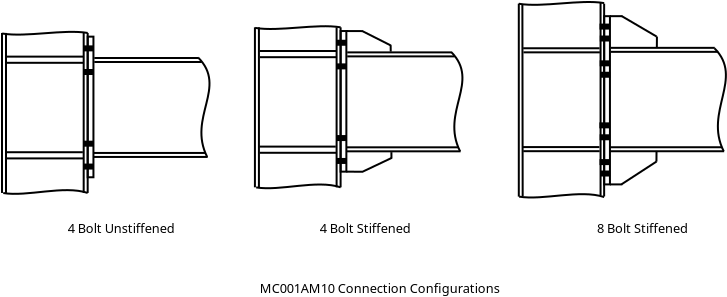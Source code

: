 <?xml version="1.0" encoding="UTF-8"?>
<dia:diagram xmlns:dia="http://www.lysator.liu.se/~alla/dia/">
  <dia:layer name="Background" visible="true" active="true">
    <dia:object type="Standard - Line" version="0" id="O0">
      <dia:attribute name="obj_pos">
        <dia:point val="4.73,6.253"/>
      </dia:attribute>
      <dia:attribute name="obj_bb">
        <dia:rectangle val="4.68,6.203;9.98,6.303"/>
      </dia:attribute>
      <dia:attribute name="conn_endpoints">
        <dia:point val="4.73,6.253"/>
        <dia:point val="9.93,6.253"/>
      </dia:attribute>
      <dia:attribute name="numcp">
        <dia:int val="1"/>
      </dia:attribute>
    </dia:object>
    <dia:object type="Standard - Line" version="0" id="O1">
      <dia:attribute name="obj_pos">
        <dia:point val="4.7,11.2"/>
      </dia:attribute>
      <dia:attribute name="obj_bb">
        <dia:rectangle val="4.65,11.15;10.45,11.25"/>
      </dia:attribute>
      <dia:attribute name="conn_endpoints">
        <dia:point val="4.7,11.2"/>
        <dia:point val="10.4,11.2"/>
      </dia:attribute>
      <dia:attribute name="numcp">
        <dia:int val="1"/>
      </dia:attribute>
    </dia:object>
    <dia:object type="Standard - Box" version="0" id="O2">
      <dia:attribute name="obj_pos">
        <dia:point val="4.4,5.185"/>
      </dia:attribute>
      <dia:attribute name="obj_bb">
        <dia:rectangle val="4.35,5.135;4.738,12.266"/>
      </dia:attribute>
      <dia:attribute name="elem_corner">
        <dia:point val="4.4,5.185"/>
      </dia:attribute>
      <dia:attribute name="elem_width">
        <dia:real val="0.288"/>
      </dia:attribute>
      <dia:attribute name="elem_height">
        <dia:real val="7.031"/>
      </dia:attribute>
      <dia:attribute name="show_background">
        <dia:boolean val="true"/>
      </dia:attribute>
    </dia:object>
    <dia:object type="Standard - Line" version="0" id="O3">
      <dia:attribute name="obj_pos">
        <dia:point val="4.73,6.453"/>
      </dia:attribute>
      <dia:attribute name="obj_bb">
        <dia:rectangle val="4.68,6.403;10.154,6.503"/>
      </dia:attribute>
      <dia:attribute name="conn_endpoints">
        <dia:point val="4.73,6.453"/>
        <dia:point val="10.104,6.453"/>
      </dia:attribute>
      <dia:attribute name="numcp">
        <dia:int val="1"/>
      </dia:attribute>
    </dia:object>
    <dia:object type="Standard - Line" version="0" id="O4">
      <dia:attribute name="obj_pos">
        <dia:point val="4.7,11"/>
      </dia:attribute>
      <dia:attribute name="obj_bb">
        <dia:rectangle val="4.65,10.95;10.35,11.05"/>
      </dia:attribute>
      <dia:attribute name="conn_endpoints">
        <dia:point val="4.7,11"/>
        <dia:point val="10.3,11"/>
      </dia:attribute>
      <dia:attribute name="numcp">
        <dia:int val="1"/>
      </dia:attribute>
    </dia:object>
    <dia:object type="Standard - BezierLine" version="0" id="O5">
      <dia:attribute name="obj_pos">
        <dia:point val="9.92,6.226"/>
      </dia:attribute>
      <dia:attribute name="obj_bb">
        <dia:rectangle val="9.85,6.155;10.541,11.267"/>
      </dia:attribute>
      <dia:attribute name="bez_points">
        <dia:point val="9.92,6.226"/>
        <dia:point val="11.42,7.726"/>
        <dia:point val="9.374,9.2"/>
        <dia:point val="10.374,11.2"/>
      </dia:attribute>
      <dia:attribute name="corner_types">
        <dia:enum val="0"/>
        <dia:enum val="0"/>
      </dia:attribute>
    </dia:object>
    <dia:object type="Standard - Box" version="0" id="O6">
      <dia:attribute name="obj_pos">
        <dia:point val="4.23,5.672"/>
      </dia:attribute>
      <dia:attribute name="obj_bb">
        <dia:rectangle val="4.18,5.622;4.68,5.922"/>
      </dia:attribute>
      <dia:attribute name="elem_corner">
        <dia:point val="4.23,5.672"/>
      </dia:attribute>
      <dia:attribute name="elem_width">
        <dia:real val="0.4"/>
      </dia:attribute>
      <dia:attribute name="elem_height">
        <dia:real val="0.2"/>
      </dia:attribute>
      <dia:attribute name="border_width">
        <dia:real val="0.1"/>
      </dia:attribute>
      <dia:attribute name="inner_color">
        <dia:color val="#000000"/>
      </dia:attribute>
      <dia:attribute name="show_background">
        <dia:boolean val="true"/>
      </dia:attribute>
    </dia:object>
    <dia:object type="Standard - Box" version="0" id="O7">
      <dia:attribute name="obj_pos">
        <dia:point val="4.245,10.437"/>
      </dia:attribute>
      <dia:attribute name="obj_bb">
        <dia:rectangle val="4.195,10.387;4.695,10.687"/>
      </dia:attribute>
      <dia:attribute name="elem_corner">
        <dia:point val="4.245,10.437"/>
      </dia:attribute>
      <dia:attribute name="elem_width">
        <dia:real val="0.4"/>
      </dia:attribute>
      <dia:attribute name="elem_height">
        <dia:real val="0.2"/>
      </dia:attribute>
      <dia:attribute name="border_width">
        <dia:real val="0.1"/>
      </dia:attribute>
      <dia:attribute name="inner_color">
        <dia:color val="#000000"/>
      </dia:attribute>
      <dia:attribute name="show_background">
        <dia:boolean val="true"/>
      </dia:attribute>
    </dia:object>
    <dia:object type="Standard - Box" version="0" id="O8">
      <dia:attribute name="obj_pos">
        <dia:point val="4.245,11.581"/>
      </dia:attribute>
      <dia:attribute name="obj_bb">
        <dia:rectangle val="4.195,11.531;4.695,11.831"/>
      </dia:attribute>
      <dia:attribute name="elem_corner">
        <dia:point val="4.245,11.581"/>
      </dia:attribute>
      <dia:attribute name="elem_width">
        <dia:real val="0.4"/>
      </dia:attribute>
      <dia:attribute name="elem_height">
        <dia:real val="0.2"/>
      </dia:attribute>
      <dia:attribute name="border_width">
        <dia:real val="0.1"/>
      </dia:attribute>
      <dia:attribute name="inner_color">
        <dia:color val="#000000"/>
      </dia:attribute>
      <dia:attribute name="show_background">
        <dia:boolean val="true"/>
      </dia:attribute>
    </dia:object>
    <dia:object type="Standard - Line" version="0" id="O9">
      <dia:attribute name="obj_pos">
        <dia:point val="4.2,5"/>
      </dia:attribute>
      <dia:attribute name="obj_bb">
        <dia:rectangle val="4.15,4.95;4.25,13.05"/>
      </dia:attribute>
      <dia:attribute name="conn_endpoints">
        <dia:point val="4.2,5"/>
        <dia:point val="4.2,13"/>
      </dia:attribute>
      <dia:attribute name="numcp">
        <dia:int val="1"/>
      </dia:attribute>
    </dia:object>
    <dia:object type="Standard - Line" version="0" id="O10">
      <dia:attribute name="obj_pos">
        <dia:point val="4.4,5"/>
      </dia:attribute>
      <dia:attribute name="obj_bb">
        <dia:rectangle val="4.35,4.95;4.45,13.05"/>
      </dia:attribute>
      <dia:attribute name="conn_endpoints">
        <dia:point val="4.4,5"/>
        <dia:point val="4.4,13"/>
      </dia:attribute>
      <dia:attribute name="numcp">
        <dia:int val="1"/>
      </dia:attribute>
    </dia:object>
    <dia:object type="Standard - Line" version="0" id="O11">
      <dia:attribute name="obj_pos">
        <dia:point val="0.116,5"/>
      </dia:attribute>
      <dia:attribute name="obj_bb">
        <dia:rectangle val="0.066,4.95;0.166,13.05"/>
      </dia:attribute>
      <dia:attribute name="conn_endpoints">
        <dia:point val="0.116,5"/>
        <dia:point val="0.116,13"/>
      </dia:attribute>
      <dia:attribute name="numcp">
        <dia:int val="1"/>
      </dia:attribute>
    </dia:object>
    <dia:object type="Standard - Line" version="0" id="O12">
      <dia:attribute name="obj_pos">
        <dia:point val="0.316,5"/>
      </dia:attribute>
      <dia:attribute name="obj_bb">
        <dia:rectangle val="0.266,4.95;0.366,13.05"/>
      </dia:attribute>
      <dia:attribute name="conn_endpoints">
        <dia:point val="0.316,5"/>
        <dia:point val="0.316,13"/>
      </dia:attribute>
      <dia:attribute name="numcp">
        <dia:int val="1"/>
      </dia:attribute>
    </dia:object>
    <dia:object type="Standard - BezierLine" version="0" id="O13">
      <dia:attribute name="obj_pos">
        <dia:point val="0.128,5.029"/>
      </dia:attribute>
      <dia:attribute name="obj_bb">
        <dia:rectangle val="0.07,4.895;4.458,5.134"/>
      </dia:attribute>
      <dia:attribute name="bez_points">
        <dia:point val="0.128,5.029"/>
        <dia:point val="1.328,5.229"/>
        <dia:point val="3.2,4.8"/>
        <dia:point val="4.4,5"/>
      </dia:attribute>
      <dia:attribute name="corner_types">
        <dia:enum val="0"/>
        <dia:enum val="0"/>
      </dia:attribute>
    </dia:object>
    <dia:object type="Standard - BezierLine" version="0" id="O14">
      <dia:attribute name="obj_pos">
        <dia:point val="0.178,13.004"/>
      </dia:attribute>
      <dia:attribute name="obj_bb">
        <dia:rectangle val="0.12,12.81;4.463,13.096"/>
      </dia:attribute>
      <dia:attribute name="bez_points">
        <dia:point val="0.178,13.004"/>
        <dia:point val="1.378,13.204"/>
        <dia:point val="3.2,12.6"/>
        <dia:point val="4.4,13"/>
      </dia:attribute>
      <dia:attribute name="corner_types">
        <dia:enum val="0"/>
        <dia:enum val="0"/>
      </dia:attribute>
    </dia:object>
    <dia:object type="Standard - Text" version="1" id="O15">
      <dia:attribute name="obj_pos">
        <dia:point val="3.404,15"/>
      </dia:attribute>
      <dia:attribute name="obj_bb">
        <dia:rectangle val="3.404,14.36;8.464,15.133"/>
      </dia:attribute>
      <dia:attribute name="text">
        <dia:composite type="text">
          <dia:attribute name="string">
            <dia:string>#4 Bolt Unstiffened#</dia:string>
          </dia:attribute>
          <dia:attribute name="font">
            <dia:font family="sans" style="0" name="Helvetica"/>
          </dia:attribute>
          <dia:attribute name="height">
            <dia:real val="0.8"/>
          </dia:attribute>
          <dia:attribute name="pos">
            <dia:point val="3.404,15"/>
          </dia:attribute>
          <dia:attribute name="color">
            <dia:color val="#000000"/>
          </dia:attribute>
          <dia:attribute name="alignment">
            <dia:enum val="0"/>
          </dia:attribute>
        </dia:composite>
      </dia:attribute>
      <dia:attribute name="valign">
        <dia:enum val="3"/>
      </dia:attribute>
    </dia:object>
    <dia:object type="Standard - Box" version="0" id="O16">
      <dia:attribute name="obj_pos">
        <dia:point val="4.225,6.853"/>
      </dia:attribute>
      <dia:attribute name="obj_bb">
        <dia:rectangle val="4.175,6.803;4.675,7.103"/>
      </dia:attribute>
      <dia:attribute name="elem_corner">
        <dia:point val="4.225,6.853"/>
      </dia:attribute>
      <dia:attribute name="elem_width">
        <dia:real val="0.4"/>
      </dia:attribute>
      <dia:attribute name="elem_height">
        <dia:real val="0.2"/>
      </dia:attribute>
      <dia:attribute name="border_width">
        <dia:real val="0.1"/>
      </dia:attribute>
      <dia:attribute name="inner_color">
        <dia:color val="#000000"/>
      </dia:attribute>
      <dia:attribute name="show_background">
        <dia:boolean val="true"/>
      </dia:attribute>
    </dia:object>
    <dia:group>
      <dia:object type="Standard - Line" version="0" id="O17">
        <dia:attribute name="obj_pos">
          <dia:point val="0.348,6.184"/>
        </dia:attribute>
        <dia:attribute name="obj_bb">
          <dia:rectangle val="0.298,6.134;4.22,6.234"/>
        </dia:attribute>
        <dia:attribute name="conn_endpoints">
          <dia:point val="0.348,6.184"/>
          <dia:point val="4.17,6.184"/>
        </dia:attribute>
        <dia:attribute name="numcp">
          <dia:int val="1"/>
        </dia:attribute>
      </dia:object>
      <dia:object type="Standard - Line" version="0" id="O18">
        <dia:attribute name="obj_pos">
          <dia:point val="0.364,6.493"/>
        </dia:attribute>
        <dia:attribute name="obj_bb">
          <dia:rectangle val="0.314,6.443;4.236,6.543"/>
        </dia:attribute>
        <dia:attribute name="conn_endpoints">
          <dia:point val="0.364,6.493"/>
          <dia:point val="4.186,6.493"/>
        </dia:attribute>
        <dia:attribute name="numcp">
          <dia:int val="1"/>
        </dia:attribute>
      </dia:object>
    </dia:group>
    <dia:group>
      <dia:object type="Standard - Line" version="0" id="O19">
        <dia:attribute name="obj_pos">
          <dia:point val="0.336,10.964"/>
        </dia:attribute>
        <dia:attribute name="obj_bb">
          <dia:rectangle val="0.286,10.914;4.208,11.014"/>
        </dia:attribute>
        <dia:attribute name="conn_endpoints">
          <dia:point val="0.336,10.964"/>
          <dia:point val="4.158,10.964"/>
        </dia:attribute>
        <dia:attribute name="numcp">
          <dia:int val="1"/>
        </dia:attribute>
      </dia:object>
      <dia:object type="Standard - Line" version="0" id="O20">
        <dia:attribute name="obj_pos">
          <dia:point val="0.352,11.273"/>
        </dia:attribute>
        <dia:attribute name="obj_bb">
          <dia:rectangle val="0.302,11.223;4.224,11.323"/>
        </dia:attribute>
        <dia:attribute name="conn_endpoints">
          <dia:point val="0.352,11.273"/>
          <dia:point val="4.174,11.273"/>
        </dia:attribute>
        <dia:attribute name="numcp">
          <dia:int val="1"/>
        </dia:attribute>
      </dia:object>
    </dia:group>
    <dia:object type="Standard - Line" version="0" id="O21">
      <dia:attribute name="obj_pos">
        <dia:point val="17.376,5.972"/>
      </dia:attribute>
      <dia:attribute name="obj_bb">
        <dia:rectangle val="17.326,5.922;22.626,6.022"/>
      </dia:attribute>
      <dia:attribute name="conn_endpoints">
        <dia:point val="17.376,5.972"/>
        <dia:point val="22.576,5.972"/>
      </dia:attribute>
      <dia:attribute name="numcp">
        <dia:int val="1"/>
      </dia:attribute>
    </dia:object>
    <dia:object type="Standard - Line" version="0" id="O22">
      <dia:attribute name="obj_pos">
        <dia:point val="17.346,10.919"/>
      </dia:attribute>
      <dia:attribute name="obj_bb">
        <dia:rectangle val="17.296,10.869;23.096,10.969"/>
      </dia:attribute>
      <dia:attribute name="conn_endpoints">
        <dia:point val="17.346,10.919"/>
        <dia:point val="23.046,10.919"/>
      </dia:attribute>
      <dia:attribute name="numcp">
        <dia:int val="1"/>
      </dia:attribute>
    </dia:object>
    <dia:object type="Standard - Box" version="0" id="O23">
      <dia:attribute name="obj_pos">
        <dia:point val="17.046,4.904"/>
      </dia:attribute>
      <dia:attribute name="obj_bb">
        <dia:rectangle val="16.996,4.854;17.384,11.986"/>
      </dia:attribute>
      <dia:attribute name="elem_corner">
        <dia:point val="17.046,4.904"/>
      </dia:attribute>
      <dia:attribute name="elem_width">
        <dia:real val="0.288"/>
      </dia:attribute>
      <dia:attribute name="elem_height">
        <dia:real val="7.031"/>
      </dia:attribute>
      <dia:attribute name="show_background">
        <dia:boolean val="true"/>
      </dia:attribute>
    </dia:object>
    <dia:object type="Standard - Line" version="0" id="O24">
      <dia:attribute name="obj_pos">
        <dia:point val="17.376,6.172"/>
      </dia:attribute>
      <dia:attribute name="obj_bb">
        <dia:rectangle val="17.326,6.122;22.8,6.222"/>
      </dia:attribute>
      <dia:attribute name="conn_endpoints">
        <dia:point val="17.376,6.172"/>
        <dia:point val="22.75,6.172"/>
      </dia:attribute>
      <dia:attribute name="numcp">
        <dia:int val="1"/>
      </dia:attribute>
    </dia:object>
    <dia:object type="Standard - Line" version="0" id="O25">
      <dia:attribute name="obj_pos">
        <dia:point val="17.346,10.719"/>
      </dia:attribute>
      <dia:attribute name="obj_bb">
        <dia:rectangle val="17.296,10.669;22.996,10.769"/>
      </dia:attribute>
      <dia:attribute name="conn_endpoints">
        <dia:point val="17.346,10.719"/>
        <dia:point val="22.946,10.719"/>
      </dia:attribute>
      <dia:attribute name="numcp">
        <dia:int val="1"/>
      </dia:attribute>
    </dia:object>
    <dia:object type="Standard - BezierLine" version="0" id="O26">
      <dia:attribute name="obj_pos">
        <dia:point val="22.567,5.945"/>
      </dia:attribute>
      <dia:attribute name="obj_bb">
        <dia:rectangle val="22.496,5.874;23.188,10.986"/>
      </dia:attribute>
      <dia:attribute name="bez_points">
        <dia:point val="22.567,5.945"/>
        <dia:point val="24.067,7.445"/>
        <dia:point val="22.02,8.919"/>
        <dia:point val="23.02,10.919"/>
      </dia:attribute>
      <dia:attribute name="corner_types">
        <dia:enum val="0"/>
        <dia:enum val="0"/>
      </dia:attribute>
    </dia:object>
    <dia:object type="Standard - Box" version="0" id="O27">
      <dia:attribute name="obj_pos">
        <dia:point val="16.876,5.391"/>
      </dia:attribute>
      <dia:attribute name="obj_bb">
        <dia:rectangle val="16.826,5.341;17.326,5.641"/>
      </dia:attribute>
      <dia:attribute name="elem_corner">
        <dia:point val="16.876,5.391"/>
      </dia:attribute>
      <dia:attribute name="elem_width">
        <dia:real val="0.4"/>
      </dia:attribute>
      <dia:attribute name="elem_height">
        <dia:real val="0.2"/>
      </dia:attribute>
      <dia:attribute name="border_width">
        <dia:real val="0.1"/>
      </dia:attribute>
      <dia:attribute name="inner_color">
        <dia:color val="#000000"/>
      </dia:attribute>
      <dia:attribute name="show_background">
        <dia:boolean val="true"/>
      </dia:attribute>
    </dia:object>
    <dia:object type="Standard - Box" version="0" id="O28">
      <dia:attribute name="obj_pos">
        <dia:point val="16.891,10.156"/>
      </dia:attribute>
      <dia:attribute name="obj_bb">
        <dia:rectangle val="16.841,10.106;17.341,10.406"/>
      </dia:attribute>
      <dia:attribute name="elem_corner">
        <dia:point val="16.891,10.156"/>
      </dia:attribute>
      <dia:attribute name="elem_width">
        <dia:real val="0.4"/>
      </dia:attribute>
      <dia:attribute name="elem_height">
        <dia:real val="0.2"/>
      </dia:attribute>
      <dia:attribute name="border_width">
        <dia:real val="0.1"/>
      </dia:attribute>
      <dia:attribute name="inner_color">
        <dia:color val="#000000"/>
      </dia:attribute>
      <dia:attribute name="show_background">
        <dia:boolean val="true"/>
      </dia:attribute>
    </dia:object>
    <dia:object type="Standard - Box" version="0" id="O29">
      <dia:attribute name="obj_pos">
        <dia:point val="16.891,11.3"/>
      </dia:attribute>
      <dia:attribute name="obj_bb">
        <dia:rectangle val="16.841,11.25;17.341,11.55"/>
      </dia:attribute>
      <dia:attribute name="elem_corner">
        <dia:point val="16.891,11.3"/>
      </dia:attribute>
      <dia:attribute name="elem_width">
        <dia:real val="0.4"/>
      </dia:attribute>
      <dia:attribute name="elem_height">
        <dia:real val="0.2"/>
      </dia:attribute>
      <dia:attribute name="border_width">
        <dia:real val="0.1"/>
      </dia:attribute>
      <dia:attribute name="inner_color">
        <dia:color val="#000000"/>
      </dia:attribute>
      <dia:attribute name="show_background">
        <dia:boolean val="true"/>
      </dia:attribute>
    </dia:object>
    <dia:object type="Standard - Line" version="0" id="O30">
      <dia:attribute name="obj_pos">
        <dia:point val="16.846,4.719"/>
      </dia:attribute>
      <dia:attribute name="obj_bb">
        <dia:rectangle val="16.796,4.669;16.896,12.769"/>
      </dia:attribute>
      <dia:attribute name="conn_endpoints">
        <dia:point val="16.846,4.719"/>
        <dia:point val="16.846,12.719"/>
      </dia:attribute>
      <dia:attribute name="numcp">
        <dia:int val="1"/>
      </dia:attribute>
    </dia:object>
    <dia:object type="Standard - Line" version="0" id="O31">
      <dia:attribute name="obj_pos">
        <dia:point val="17.046,4.719"/>
      </dia:attribute>
      <dia:attribute name="obj_bb">
        <dia:rectangle val="16.996,4.669;17.096,12.769"/>
      </dia:attribute>
      <dia:attribute name="conn_endpoints">
        <dia:point val="17.046,4.719"/>
        <dia:point val="17.046,12.719"/>
      </dia:attribute>
      <dia:attribute name="numcp">
        <dia:int val="1"/>
      </dia:attribute>
    </dia:object>
    <dia:object type="Standard - Line" version="0" id="O32">
      <dia:attribute name="obj_pos">
        <dia:point val="12.762,4.719"/>
      </dia:attribute>
      <dia:attribute name="obj_bb">
        <dia:rectangle val="12.712,4.669;12.812,12.769"/>
      </dia:attribute>
      <dia:attribute name="conn_endpoints">
        <dia:point val="12.762,4.719"/>
        <dia:point val="12.762,12.719"/>
      </dia:attribute>
      <dia:attribute name="numcp">
        <dia:int val="1"/>
      </dia:attribute>
    </dia:object>
    <dia:object type="Standard - Line" version="0" id="O33">
      <dia:attribute name="obj_pos">
        <dia:point val="12.962,4.719"/>
      </dia:attribute>
      <dia:attribute name="obj_bb">
        <dia:rectangle val="12.912,4.669;13.012,12.769"/>
      </dia:attribute>
      <dia:attribute name="conn_endpoints">
        <dia:point val="12.962,4.719"/>
        <dia:point val="12.962,12.719"/>
      </dia:attribute>
      <dia:attribute name="numcp">
        <dia:int val="1"/>
      </dia:attribute>
    </dia:object>
    <dia:object type="Standard - BezierLine" version="0" id="O34">
      <dia:attribute name="obj_pos">
        <dia:point val="12.774,4.748"/>
      </dia:attribute>
      <dia:attribute name="obj_bb">
        <dia:rectangle val="12.716,4.615;17.104,4.853"/>
      </dia:attribute>
      <dia:attribute name="bez_points">
        <dia:point val="12.774,4.748"/>
        <dia:point val="13.974,4.948"/>
        <dia:point val="15.846,4.519"/>
        <dia:point val="17.046,4.719"/>
      </dia:attribute>
      <dia:attribute name="corner_types">
        <dia:enum val="0"/>
        <dia:enum val="0"/>
      </dia:attribute>
    </dia:object>
    <dia:object type="Standard - BezierLine" version="0" id="O35">
      <dia:attribute name="obj_pos">
        <dia:point val="12.824,12.723"/>
      </dia:attribute>
      <dia:attribute name="obj_bb">
        <dia:rectangle val="12.766,12.529;17.109,12.815"/>
      </dia:attribute>
      <dia:attribute name="bez_points">
        <dia:point val="12.824,12.723"/>
        <dia:point val="14.024,12.923"/>
        <dia:point val="15.846,12.319"/>
        <dia:point val="17.046,12.719"/>
      </dia:attribute>
      <dia:attribute name="corner_types">
        <dia:enum val="0"/>
        <dia:enum val="0"/>
      </dia:attribute>
    </dia:object>
    <dia:object type="Standard - Text" version="1" id="O36">
      <dia:attribute name="obj_pos">
        <dia:point val="16,15"/>
      </dia:attribute>
      <dia:attribute name="obj_bb">
        <dia:rectangle val="16,14.341;20.374,15.171"/>
      </dia:attribute>
      <dia:attribute name="text">
        <dia:composite type="text">
          <dia:attribute name="string">
            <dia:string>#4 Bolt Stiffened#</dia:string>
          </dia:attribute>
          <dia:attribute name="font">
            <dia:font family="sans" style="0" name="Helvetica"/>
          </dia:attribute>
          <dia:attribute name="height">
            <dia:real val="0.8"/>
          </dia:attribute>
          <dia:attribute name="pos">
            <dia:point val="16,15"/>
          </dia:attribute>
          <dia:attribute name="color">
            <dia:color val="#000000"/>
          </dia:attribute>
          <dia:attribute name="alignment">
            <dia:enum val="0"/>
          </dia:attribute>
        </dia:composite>
      </dia:attribute>
      <dia:attribute name="valign">
        <dia:enum val="3"/>
      </dia:attribute>
    </dia:object>
    <dia:object type="Standard - Box" version="0" id="O37">
      <dia:attribute name="obj_pos">
        <dia:point val="16.872,6.572"/>
      </dia:attribute>
      <dia:attribute name="obj_bb">
        <dia:rectangle val="16.822,6.522;17.322,6.822"/>
      </dia:attribute>
      <dia:attribute name="elem_corner">
        <dia:point val="16.872,6.572"/>
      </dia:attribute>
      <dia:attribute name="elem_width">
        <dia:real val="0.4"/>
      </dia:attribute>
      <dia:attribute name="elem_height">
        <dia:real val="0.2"/>
      </dia:attribute>
      <dia:attribute name="border_width">
        <dia:real val="0.1"/>
      </dia:attribute>
      <dia:attribute name="inner_color">
        <dia:color val="#000000"/>
      </dia:attribute>
      <dia:attribute name="show_background">
        <dia:boolean val="true"/>
      </dia:attribute>
    </dia:object>
    <dia:group>
      <dia:object type="Standard - Line" version="0" id="O38">
        <dia:attribute name="obj_pos">
          <dia:point val="12.994,5.903"/>
        </dia:attribute>
        <dia:attribute name="obj_bb">
          <dia:rectangle val="12.944,5.853;16.866,5.953"/>
        </dia:attribute>
        <dia:attribute name="conn_endpoints">
          <dia:point val="12.994,5.903"/>
          <dia:point val="16.816,5.903"/>
        </dia:attribute>
        <dia:attribute name="numcp">
          <dia:int val="1"/>
        </dia:attribute>
      </dia:object>
      <dia:object type="Standard - Line" version="0" id="O39">
        <dia:attribute name="obj_pos">
          <dia:point val="13.01,6.212"/>
        </dia:attribute>
        <dia:attribute name="obj_bb">
          <dia:rectangle val="12.96,6.162;16.882,6.262"/>
        </dia:attribute>
        <dia:attribute name="conn_endpoints">
          <dia:point val="13.01,6.212"/>
          <dia:point val="16.832,6.212"/>
        </dia:attribute>
        <dia:attribute name="numcp">
          <dia:int val="1"/>
        </dia:attribute>
      </dia:object>
    </dia:group>
    <dia:group>
      <dia:object type="Standard - Line" version="0" id="O40">
        <dia:attribute name="obj_pos">
          <dia:point val="12.982,10.683"/>
        </dia:attribute>
        <dia:attribute name="obj_bb">
          <dia:rectangle val="12.932,10.633;16.855,10.733"/>
        </dia:attribute>
        <dia:attribute name="conn_endpoints">
          <dia:point val="12.982,10.683"/>
          <dia:point val="16.805,10.683"/>
        </dia:attribute>
        <dia:attribute name="numcp">
          <dia:int val="1"/>
        </dia:attribute>
      </dia:object>
      <dia:object type="Standard - Line" version="0" id="O41">
        <dia:attribute name="obj_pos">
          <dia:point val="12.998,10.992"/>
        </dia:attribute>
        <dia:attribute name="obj_bb">
          <dia:rectangle val="12.948,10.942;16.87,11.042"/>
        </dia:attribute>
        <dia:attribute name="conn_endpoints">
          <dia:point val="12.998,10.992"/>
          <dia:point val="16.82,10.992"/>
        </dia:attribute>
        <dia:attribute name="numcp">
          <dia:int val="1"/>
        </dia:attribute>
      </dia:object>
    </dia:group>
    <dia:object type="Standard - Line" version="0" id="O42">
      <dia:attribute name="obj_pos">
        <dia:point val="17.334,4.904"/>
      </dia:attribute>
      <dia:attribute name="obj_bb">
        <dia:rectangle val="17.284,4.854;18.182,4.958"/>
      </dia:attribute>
      <dia:attribute name="conn_endpoints">
        <dia:point val="17.334,4.904"/>
        <dia:point val="18.132,4.908"/>
      </dia:attribute>
      <dia:attribute name="numcp">
        <dia:int val="1"/>
      </dia:attribute>
      <dia:connections>
        <dia:connection handle="0" to="O23" connection="2"/>
      </dia:connections>
    </dia:object>
    <dia:object type="Standard - Line" version="0" id="O43">
      <dia:attribute name="obj_pos">
        <dia:point val="19.552,5.932"/>
      </dia:attribute>
      <dia:attribute name="obj_bb">
        <dia:rectangle val="19.499,5.559;19.602,5.982"/>
      </dia:attribute>
      <dia:attribute name="conn_endpoints">
        <dia:point val="19.552,5.932"/>
        <dia:point val="19.549,5.609"/>
      </dia:attribute>
      <dia:attribute name="numcp">
        <dia:int val="1"/>
      </dia:attribute>
    </dia:object>
    <dia:object type="Standard - Line" version="0" id="O44">
      <dia:attribute name="obj_pos">
        <dia:point val="18.108,4.895"/>
      </dia:attribute>
      <dia:attribute name="obj_bb">
        <dia:rectangle val="18.041,4.828;19.633,5.698"/>
      </dia:attribute>
      <dia:attribute name="conn_endpoints">
        <dia:point val="18.108,4.895"/>
        <dia:point val="19.565,5.631"/>
      </dia:attribute>
      <dia:attribute name="numcp">
        <dia:int val="1"/>
      </dia:attribute>
    </dia:object>
    <dia:object type="Standard - Line" version="0" id="O45">
      <dia:attribute name="obj_pos">
        <dia:point val="17.334,11.935"/>
      </dia:attribute>
      <dia:attribute name="obj_bb">
        <dia:rectangle val="17.284,11.885;18.182,11.992"/>
      </dia:attribute>
      <dia:attribute name="conn_endpoints">
        <dia:point val="17.334,11.935"/>
        <dia:point val="18.132,11.941"/>
      </dia:attribute>
      <dia:attribute name="numcp">
        <dia:int val="1"/>
      </dia:attribute>
      <dia:connections>
        <dia:connection handle="0" to="O23" connection="7"/>
      </dia:connections>
    </dia:object>
    <dia:object type="Standard - Line" version="0" id="O46">
      <dia:attribute name="obj_pos">
        <dia:point val="19.589,11.281"/>
      </dia:attribute>
      <dia:attribute name="obj_bb">
        <dia:rectangle val="19.536,10.908;19.639,11.332"/>
      </dia:attribute>
      <dia:attribute name="conn_endpoints">
        <dia:point val="19.589,11.281"/>
        <dia:point val="19.586,10.958"/>
      </dia:attribute>
      <dia:attribute name="numcp">
        <dia:int val="1"/>
      </dia:attribute>
    </dia:object>
    <dia:object type="Standard - Line" version="0" id="O47">
      <dia:attribute name="obj_pos">
        <dia:point val="18.114,11.953"/>
      </dia:attribute>
      <dia:attribute name="obj_bb">
        <dia:rectangle val="18.047,11.18;19.671,12.02"/>
      </dia:attribute>
      <dia:attribute name="conn_endpoints">
        <dia:point val="18.114,11.953"/>
        <dia:point val="19.604,11.246"/>
      </dia:attribute>
      <dia:attribute name="numcp">
        <dia:int val="1"/>
      </dia:attribute>
    </dia:object>
    <dia:object type="Standard - Line" version="0" id="O48">
      <dia:attribute name="obj_pos">
        <dia:point val="30.555,5.745"/>
      </dia:attribute>
      <dia:attribute name="obj_bb">
        <dia:rectangle val="30.505,5.695;35.805,5.795"/>
      </dia:attribute>
      <dia:attribute name="conn_endpoints">
        <dia:point val="30.555,5.745"/>
        <dia:point val="35.755,5.745"/>
      </dia:attribute>
      <dia:attribute name="numcp">
        <dia:int val="1"/>
      </dia:attribute>
    </dia:object>
    <dia:object type="Standard - Line" version="0" id="O49">
      <dia:attribute name="obj_pos">
        <dia:point val="30.525,10.915"/>
      </dia:attribute>
      <dia:attribute name="obj_bb">
        <dia:rectangle val="30.475,10.865;36.275,10.965"/>
      </dia:attribute>
      <dia:attribute name="conn_endpoints">
        <dia:point val="30.525,10.915"/>
        <dia:point val="36.225,10.915"/>
      </dia:attribute>
      <dia:attribute name="numcp">
        <dia:int val="1"/>
      </dia:attribute>
    </dia:object>
    <dia:object type="Standard - Box" version="0" id="O50">
      <dia:attribute name="obj_pos">
        <dia:point val="30.225,4.161"/>
      </dia:attribute>
      <dia:attribute name="obj_bb">
        <dia:rectangle val="30.175,4.111;30.563,12.623"/>
      </dia:attribute>
      <dia:attribute name="elem_corner">
        <dia:point val="30.225,4.161"/>
      </dia:attribute>
      <dia:attribute name="elem_width">
        <dia:real val="0.288"/>
      </dia:attribute>
      <dia:attribute name="elem_height">
        <dia:real val="8.412"/>
      </dia:attribute>
      <dia:attribute name="show_background">
        <dia:boolean val="true"/>
      </dia:attribute>
    </dia:object>
    <dia:object type="Standard - Line" version="0" id="O51">
      <dia:attribute name="obj_pos">
        <dia:point val="30.555,5.945"/>
      </dia:attribute>
      <dia:attribute name="obj_bb">
        <dia:rectangle val="30.505,5.895;35.979,5.995"/>
      </dia:attribute>
      <dia:attribute name="conn_endpoints">
        <dia:point val="30.555,5.945"/>
        <dia:point val="35.929,5.945"/>
      </dia:attribute>
      <dia:attribute name="numcp">
        <dia:int val="1"/>
      </dia:attribute>
    </dia:object>
    <dia:object type="Standard - Line" version="0" id="O52">
      <dia:attribute name="obj_pos">
        <dia:point val="30.525,10.715"/>
      </dia:attribute>
      <dia:attribute name="obj_bb">
        <dia:rectangle val="30.475,10.665;36.175,10.765"/>
      </dia:attribute>
      <dia:attribute name="conn_endpoints">
        <dia:point val="30.525,10.715"/>
        <dia:point val="36.125,10.715"/>
      </dia:attribute>
      <dia:attribute name="numcp">
        <dia:int val="1"/>
      </dia:attribute>
    </dia:object>
    <dia:object type="Standard - BezierLine" version="0" id="O53">
      <dia:attribute name="obj_pos">
        <dia:point val="35.739,5.767"/>
      </dia:attribute>
      <dia:attribute name="obj_bb">
        <dia:rectangle val="35.669,5.696;36.361,10.978"/>
      </dia:attribute>
      <dia:attribute name="bez_points">
        <dia:point val="35.739,5.767"/>
        <dia:point val="37.239,7.267"/>
        <dia:point val="35.199,8.911"/>
        <dia:point val="36.199,10.911"/>
      </dia:attribute>
      <dia:attribute name="corner_types">
        <dia:enum val="0"/>
        <dia:enum val="0"/>
      </dia:attribute>
    </dia:object>
    <dia:object type="Standard - Box" version="0" id="O54">
      <dia:attribute name="obj_pos">
        <dia:point val="30.055,5.179"/>
      </dia:attribute>
      <dia:attribute name="obj_bb">
        <dia:rectangle val="30.005,5.129;30.505,5.429"/>
      </dia:attribute>
      <dia:attribute name="elem_corner">
        <dia:point val="30.055,5.179"/>
      </dia:attribute>
      <dia:attribute name="elem_width">
        <dia:real val="0.4"/>
      </dia:attribute>
      <dia:attribute name="elem_height">
        <dia:real val="0.2"/>
      </dia:attribute>
      <dia:attribute name="border_width">
        <dia:real val="0.1"/>
      </dia:attribute>
      <dia:attribute name="inner_color">
        <dia:color val="#000000"/>
      </dia:attribute>
      <dia:attribute name="show_background">
        <dia:boolean val="true"/>
      </dia:attribute>
    </dia:object>
    <dia:object type="Standard - Line" version="0" id="O55">
      <dia:attribute name="obj_pos">
        <dia:point val="30.044,3.477"/>
      </dia:attribute>
      <dia:attribute name="obj_bb">
        <dia:rectangle val="29.994,3.427;30.094,13.174"/>
      </dia:attribute>
      <dia:attribute name="conn_endpoints">
        <dia:point val="30.044,3.477"/>
        <dia:point val="30.044,13.124"/>
      </dia:attribute>
      <dia:attribute name="numcp">
        <dia:int val="1"/>
      </dia:attribute>
    </dia:object>
    <dia:object type="Standard - Line" version="0" id="O56">
      <dia:attribute name="obj_pos">
        <dia:point val="30.223,3.536"/>
      </dia:attribute>
      <dia:attribute name="obj_bb">
        <dia:rectangle val="30.173,3.486;30.273,13.219"/>
      </dia:attribute>
      <dia:attribute name="conn_endpoints">
        <dia:point val="30.223,3.536"/>
        <dia:point val="30.223,13.169"/>
      </dia:attribute>
      <dia:attribute name="numcp">
        <dia:int val="1"/>
      </dia:attribute>
    </dia:object>
    <dia:object type="Standard - Line" version="0" id="O57">
      <dia:attribute name="obj_pos">
        <dia:point val="25.956,3.536"/>
      </dia:attribute>
      <dia:attribute name="obj_bb">
        <dia:rectangle val="25.907,3.486;26.006,13.234"/>
      </dia:attribute>
      <dia:attribute name="conn_endpoints">
        <dia:point val="25.956,3.536"/>
        <dia:point val="25.956,13.184"/>
      </dia:attribute>
      <dia:attribute name="numcp">
        <dia:int val="1"/>
      </dia:attribute>
    </dia:object>
    <dia:object type="Standard - Line" version="0" id="O58">
      <dia:attribute name="obj_pos">
        <dia:point val="26.135,3.581"/>
      </dia:attribute>
      <dia:attribute name="obj_bb">
        <dia:rectangle val="26.085,3.531;26.2,13.219"/>
      </dia:attribute>
      <dia:attribute name="conn_endpoints">
        <dia:point val="26.135,3.581"/>
        <dia:point val="26.15,13.169"/>
      </dia:attribute>
      <dia:attribute name="numcp">
        <dia:int val="1"/>
      </dia:attribute>
    </dia:object>
    <dia:object type="Standard - BezierLine" version="0" id="O59">
      <dia:attribute name="obj_pos">
        <dia:point val="25.953,3.54"/>
      </dia:attribute>
      <dia:attribute name="obj_bb">
        <dia:rectangle val="25.895,3.402;30.28,3.645"/>
      </dia:attribute>
      <dia:attribute name="bez_points">
        <dia:point val="25.953,3.54"/>
        <dia:point val="27.153,3.74"/>
        <dia:point val="29.023,3.307"/>
        <dia:point val="30.223,3.507"/>
      </dia:attribute>
      <dia:attribute name="corner_types">
        <dia:enum val="0"/>
        <dia:enum val="0"/>
      </dia:attribute>
    </dia:object>
    <dia:object type="Standard - BezierLine" version="0" id="O60">
      <dia:attribute name="obj_pos">
        <dia:point val="25.971,13.184"/>
      </dia:attribute>
      <dia:attribute name="obj_bb">
        <dia:rectangle val="25.914,13.011;30.288,13.277"/>
      </dia:attribute>
      <dia:attribute name="bez_points">
        <dia:point val="25.971,13.184"/>
        <dia:point val="27.171,13.384"/>
        <dia:point val="29.025,12.806"/>
        <dia:point val="30.225,13.206"/>
      </dia:attribute>
      <dia:attribute name="corner_types">
        <dia:enum val="0"/>
        <dia:enum val="0"/>
      </dia:attribute>
    </dia:object>
    <dia:object type="Standard - Text" version="1" id="O61">
      <dia:attribute name="obj_pos">
        <dia:point val="29.862,15"/>
      </dia:attribute>
      <dia:attribute name="obj_bb">
        <dia:rectangle val="29.862,14.36;34.217,15.133"/>
      </dia:attribute>
      <dia:attribute name="text">
        <dia:composite type="text">
          <dia:attribute name="string">
            <dia:string>#8 Bolt Stiffened#</dia:string>
          </dia:attribute>
          <dia:attribute name="font">
            <dia:font family="sans" style="0" name="Helvetica"/>
          </dia:attribute>
          <dia:attribute name="height">
            <dia:real val="0.8"/>
          </dia:attribute>
          <dia:attribute name="pos">
            <dia:point val="29.862,15"/>
          </dia:attribute>
          <dia:attribute name="color">
            <dia:color val="#000000"/>
          </dia:attribute>
          <dia:attribute name="alignment">
            <dia:enum val="0"/>
          </dia:attribute>
        </dia:composite>
      </dia:attribute>
      <dia:attribute name="valign">
        <dia:enum val="3"/>
      </dia:attribute>
    </dia:object>
    <dia:object type="Standard - Box" version="0" id="O62">
      <dia:attribute name="obj_pos">
        <dia:point val="30.051,6.42"/>
      </dia:attribute>
      <dia:attribute name="obj_bb">
        <dia:rectangle val="30.001,6.37;30.501,6.67"/>
      </dia:attribute>
      <dia:attribute name="elem_corner">
        <dia:point val="30.051,6.42"/>
      </dia:attribute>
      <dia:attribute name="elem_width">
        <dia:real val="0.4"/>
      </dia:attribute>
      <dia:attribute name="elem_height">
        <dia:real val="0.2"/>
      </dia:attribute>
      <dia:attribute name="border_width">
        <dia:real val="0.1"/>
      </dia:attribute>
      <dia:attribute name="inner_color">
        <dia:color val="#000000"/>
      </dia:attribute>
      <dia:attribute name="show_background">
        <dia:boolean val="true"/>
      </dia:attribute>
    </dia:object>
    <dia:object type="Standard - Line" version="0" id="O63">
      <dia:attribute name="obj_pos">
        <dia:point val="32.858,5.714"/>
      </dia:attribute>
      <dia:attribute name="obj_bb">
        <dia:rectangle val="32.808,5.13;32.913,5.764"/>
      </dia:attribute>
      <dia:attribute name="conn_endpoints">
        <dia:point val="32.858,5.714"/>
        <dia:point val="32.863,5.18"/>
      </dia:attribute>
      <dia:attribute name="numcp">
        <dia:int val="1"/>
      </dia:attribute>
    </dia:object>
    <dia:object type="Standard - Line" version="0" id="O64">
      <dia:attribute name="obj_pos">
        <dia:point val="31.092,4.153"/>
      </dia:attribute>
      <dia:attribute name="obj_bb">
        <dia:rectangle val="31.024,4.085;32.918,5.252"/>
      </dia:attribute>
      <dia:attribute name="conn_endpoints">
        <dia:point val="31.092,4.153"/>
        <dia:point val="32.85,5.183"/>
      </dia:attribute>
      <dia:attribute name="numcp">
        <dia:int val="1"/>
      </dia:attribute>
    </dia:object>
    <dia:object type="Standard - Box" version="0" id="O65">
      <dia:attribute name="obj_pos">
        <dia:point val="30.042,4.582"/>
      </dia:attribute>
      <dia:attribute name="obj_bb">
        <dia:rectangle val="29.992,4.532;30.492,4.832"/>
      </dia:attribute>
      <dia:attribute name="elem_corner">
        <dia:point val="30.042,4.582"/>
      </dia:attribute>
      <dia:attribute name="elem_width">
        <dia:real val="0.4"/>
      </dia:attribute>
      <dia:attribute name="elem_height">
        <dia:real val="0.2"/>
      </dia:attribute>
      <dia:attribute name="border_width">
        <dia:real val="0.1"/>
      </dia:attribute>
      <dia:attribute name="inner_color">
        <dia:color val="#000000"/>
      </dia:attribute>
      <dia:attribute name="show_background">
        <dia:boolean val="true"/>
      </dia:attribute>
    </dia:object>
    <dia:object type="Standard - Box" version="0" id="O66">
      <dia:attribute name="obj_pos">
        <dia:point val="30.079,6.99"/>
      </dia:attribute>
      <dia:attribute name="obj_bb">
        <dia:rectangle val="30.029,6.94;30.529,7.24"/>
      </dia:attribute>
      <dia:attribute name="elem_corner">
        <dia:point val="30.079,6.99"/>
      </dia:attribute>
      <dia:attribute name="elem_width">
        <dia:real val="0.4"/>
      </dia:attribute>
      <dia:attribute name="elem_height">
        <dia:real val="0.2"/>
      </dia:attribute>
      <dia:attribute name="border_width">
        <dia:real val="0.1"/>
      </dia:attribute>
      <dia:attribute name="inner_color">
        <dia:color val="#000000"/>
      </dia:attribute>
      <dia:attribute name="show_background">
        <dia:boolean val="true"/>
      </dia:attribute>
    </dia:object>
    <dia:group>
      <dia:object type="Standard - Line" version="0" id="O67">
        <dia:attribute name="obj_pos">
          <dia:point val="26.173,5.766"/>
        </dia:attribute>
        <dia:attribute name="obj_bb">
          <dia:rectangle val="26.123,5.716;30.045,5.816"/>
        </dia:attribute>
        <dia:attribute name="conn_endpoints">
          <dia:point val="26.173,5.766"/>
          <dia:point val="29.995,5.766"/>
        </dia:attribute>
        <dia:attribute name="numcp">
          <dia:int val="1"/>
        </dia:attribute>
      </dia:object>
      <dia:object type="Standard - Line" version="0" id="O68">
        <dia:attribute name="obj_pos">
          <dia:point val="26.189,5.97"/>
        </dia:attribute>
        <dia:attribute name="obj_bb">
          <dia:rectangle val="26.139,5.92;30.061,6.02"/>
        </dia:attribute>
        <dia:attribute name="conn_endpoints">
          <dia:point val="26.189,5.97"/>
          <dia:point val="30.011,5.97"/>
        </dia:attribute>
        <dia:attribute name="numcp">
          <dia:int val="1"/>
        </dia:attribute>
      </dia:object>
    </dia:group>
    <dia:group>
      <dia:object type="Standard - Line" version="0" id="O69">
        <dia:attribute name="obj_pos">
          <dia:point val="26.163,10.707"/>
        </dia:attribute>
        <dia:attribute name="obj_bb">
          <dia:rectangle val="26.113,10.657;30.035,10.757"/>
        </dia:attribute>
        <dia:attribute name="conn_endpoints">
          <dia:point val="26.163,10.707"/>
          <dia:point val="29.985,10.707"/>
        </dia:attribute>
        <dia:attribute name="numcp">
          <dia:int val="1"/>
        </dia:attribute>
      </dia:object>
      <dia:object type="Standard - Line" version="0" id="O70">
        <dia:attribute name="obj_pos">
          <dia:point val="26.178,10.912"/>
        </dia:attribute>
        <dia:attribute name="obj_bb">
          <dia:rectangle val="26.128,10.862;30.05,10.962"/>
        </dia:attribute>
        <dia:attribute name="conn_endpoints">
          <dia:point val="26.178,10.912"/>
          <dia:point val="30.0,10.912"/>
        </dia:attribute>
        <dia:attribute name="numcp">
          <dia:int val="1"/>
        </dia:attribute>
      </dia:object>
    </dia:group>
    <dia:object type="Standard - Line" version="0" id="O71">
      <dia:attribute name="obj_pos">
        <dia:point val="31.13,4.161"/>
      </dia:attribute>
      <dia:attribute name="obj_bb">
        <dia:rectangle val="30.463,4.111;31.18,4.211"/>
      </dia:attribute>
      <dia:attribute name="conn_endpoints">
        <dia:point val="31.13,4.161"/>
        <dia:point val="30.513,4.161"/>
      </dia:attribute>
      <dia:attribute name="numcp">
        <dia:int val="1"/>
      </dia:attribute>
      <dia:connections>
        <dia:connection handle="1" to="O50" connection="2"/>
      </dia:connections>
    </dia:object>
    <dia:object type="Standard - Box" version="0" id="O72">
      <dia:attribute name="obj_pos">
        <dia:point val="30.048,10.117"/>
      </dia:attribute>
      <dia:attribute name="obj_bb">
        <dia:rectangle val="29.998,10.068;30.498,10.367"/>
      </dia:attribute>
      <dia:attribute name="elem_corner">
        <dia:point val="30.048,10.117"/>
      </dia:attribute>
      <dia:attribute name="elem_width">
        <dia:real val="0.4"/>
      </dia:attribute>
      <dia:attribute name="elem_height">
        <dia:real val="0.2"/>
      </dia:attribute>
      <dia:attribute name="border_width">
        <dia:real val="0.1"/>
      </dia:attribute>
      <dia:attribute name="inner_color">
        <dia:color val="#000000"/>
      </dia:attribute>
      <dia:attribute name="show_background">
        <dia:boolean val="true"/>
      </dia:attribute>
    </dia:object>
    <dia:object type="Standard - Box" version="0" id="O73">
      <dia:attribute name="obj_pos">
        <dia:point val="30.044,11.358"/>
      </dia:attribute>
      <dia:attribute name="obj_bb">
        <dia:rectangle val="29.994,11.308;30.494,11.608"/>
      </dia:attribute>
      <dia:attribute name="elem_corner">
        <dia:point val="30.044,11.358"/>
      </dia:attribute>
      <dia:attribute name="elem_width">
        <dia:real val="0.4"/>
      </dia:attribute>
      <dia:attribute name="elem_height">
        <dia:real val="0.2"/>
      </dia:attribute>
      <dia:attribute name="border_width">
        <dia:real val="0.1"/>
      </dia:attribute>
      <dia:attribute name="inner_color">
        <dia:color val="#000000"/>
      </dia:attribute>
      <dia:attribute name="show_background">
        <dia:boolean val="true"/>
      </dia:attribute>
    </dia:object>
    <dia:object type="Standard - Box" version="0" id="O74">
      <dia:attribute name="obj_pos">
        <dia:point val="30.035,9.521"/>
      </dia:attribute>
      <dia:attribute name="obj_bb">
        <dia:rectangle val="29.985,9.471;30.485,9.771"/>
      </dia:attribute>
      <dia:attribute name="elem_corner">
        <dia:point val="30.035,9.521"/>
      </dia:attribute>
      <dia:attribute name="elem_width">
        <dia:real val="0.4"/>
      </dia:attribute>
      <dia:attribute name="elem_height">
        <dia:real val="0.2"/>
      </dia:attribute>
      <dia:attribute name="border_width">
        <dia:real val="0.1"/>
      </dia:attribute>
      <dia:attribute name="inner_color">
        <dia:color val="#000000"/>
      </dia:attribute>
      <dia:attribute name="show_background">
        <dia:boolean val="true"/>
      </dia:attribute>
    </dia:object>
    <dia:object type="Standard - Box" version="0" id="O75">
      <dia:attribute name="obj_pos">
        <dia:point val="30.073,11.929"/>
      </dia:attribute>
      <dia:attribute name="obj_bb">
        <dia:rectangle val="30.023,11.879;30.523,12.179"/>
      </dia:attribute>
      <dia:attribute name="elem_corner">
        <dia:point val="30.073,11.929"/>
      </dia:attribute>
      <dia:attribute name="elem_width">
        <dia:real val="0.4"/>
      </dia:attribute>
      <dia:attribute name="elem_height">
        <dia:real val="0.2"/>
      </dia:attribute>
      <dia:attribute name="border_width">
        <dia:real val="0.1"/>
      </dia:attribute>
      <dia:attribute name="inner_color">
        <dia:color val="#000000"/>
      </dia:attribute>
      <dia:attribute name="show_background">
        <dia:boolean val="true"/>
      </dia:attribute>
    </dia:object>
    <dia:object type="Standard - Line" version="0" id="O76">
      <dia:attribute name="obj_pos">
        <dia:point val="32.838,11.433"/>
      </dia:attribute>
      <dia:attribute name="obj_bb">
        <dia:rectangle val="32.788,10.85;32.892,11.484"/>
      </dia:attribute>
      <dia:attribute name="conn_endpoints">
        <dia:point val="32.838,11.433"/>
        <dia:point val="32.842,10.9"/>
      </dia:attribute>
      <dia:attribute name="numcp">
        <dia:int val="1"/>
      </dia:attribute>
    </dia:object>
    <dia:object type="Standard - Line" version="0" id="O77">
      <dia:attribute name="obj_pos">
        <dia:point val="31.095,12.566"/>
      </dia:attribute>
      <dia:attribute name="obj_bb">
        <dia:rectangle val="31.026,11.357;32.916,12.636"/>
      </dia:attribute>
      <dia:attribute name="conn_endpoints">
        <dia:point val="31.095,12.566"/>
        <dia:point val="32.847,11.426"/>
      </dia:attribute>
      <dia:attribute name="numcp">
        <dia:int val="1"/>
      </dia:attribute>
    </dia:object>
    <dia:object type="Standard - Line" version="0" id="O78">
      <dia:attribute name="obj_pos">
        <dia:point val="31.132,12.574"/>
      </dia:attribute>
      <dia:attribute name="obj_bb">
        <dia:rectangle val="30.463,12.523;31.182,12.624"/>
      </dia:attribute>
      <dia:attribute name="conn_endpoints">
        <dia:point val="31.132,12.574"/>
        <dia:point val="30.513,12.573"/>
      </dia:attribute>
      <dia:attribute name="numcp">
        <dia:int val="1"/>
      </dia:attribute>
      <dia:connections>
        <dia:connection handle="1" to="O50" connection="7"/>
      </dia:connections>
    </dia:object>
    <dia:object type="Standard - Text" version="1" id="O79">
      <dia:attribute name="obj_pos">
        <dia:point val="13,18"/>
      </dia:attribute>
      <dia:attribute name="obj_bb">
        <dia:rectangle val="13,17.36;24.125,18.133"/>
      </dia:attribute>
      <dia:attribute name="text">
        <dia:composite type="text">
          <dia:attribute name="string">
            <dia:string>#MC001AM10 Connection Configurations#</dia:string>
          </dia:attribute>
          <dia:attribute name="font">
            <dia:font family="sans" style="0" name="Helvetica"/>
          </dia:attribute>
          <dia:attribute name="height">
            <dia:real val="0.8"/>
          </dia:attribute>
          <dia:attribute name="pos">
            <dia:point val="13,18"/>
          </dia:attribute>
          <dia:attribute name="color">
            <dia:color val="#000000"/>
          </dia:attribute>
          <dia:attribute name="alignment">
            <dia:enum val="0"/>
          </dia:attribute>
        </dia:composite>
      </dia:attribute>
      <dia:attribute name="valign">
        <dia:enum val="3"/>
      </dia:attribute>
    </dia:object>
  </dia:layer>
</dia:diagram>
